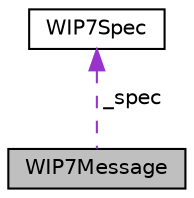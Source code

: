 digraph G
{
  edge [fontname="Helvetica",fontsize="10",labelfontname="Helvetica",labelfontsize="10"];
  node [fontname="Helvetica",fontsize="10",shape=record];
  Node1 [label="WIP7Message",height=0.2,width=0.4,color="black", fillcolor="grey75", style="filled" fontcolor="black"];
  Node2 -> Node1 [dir="back",color="darkorchid3",fontsize="10",style="dashed",label=" _spec" ,fontname="Helvetica"];
  Node2 [label="WIP7Spec",height=0.2,width=0.4,color="black", fillcolor="white", style="filled",URL="$interface_w_i_p7_spec.html"];
}
